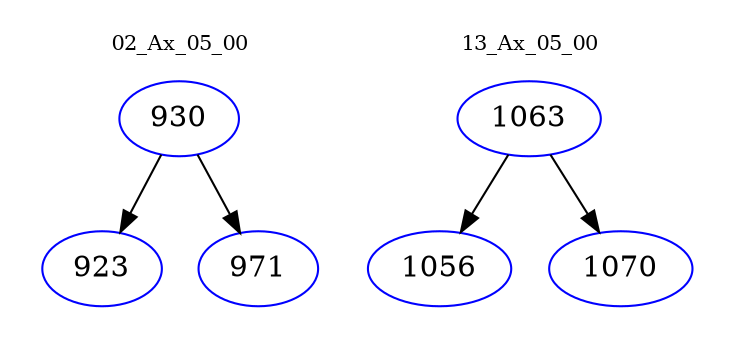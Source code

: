 digraph{
subgraph cluster_0 {
color = white
label = "02_Ax_05_00";
fontsize=10;
T0_930 [label="930", color="blue"]
T0_930 -> T0_923 [color="black"]
T0_923 [label="923", color="blue"]
T0_930 -> T0_971 [color="black"]
T0_971 [label="971", color="blue"]
}
subgraph cluster_1 {
color = white
label = "13_Ax_05_00";
fontsize=10;
T1_1063 [label="1063", color="blue"]
T1_1063 -> T1_1056 [color="black"]
T1_1056 [label="1056", color="blue"]
T1_1063 -> T1_1070 [color="black"]
T1_1070 [label="1070", color="blue"]
}
}
